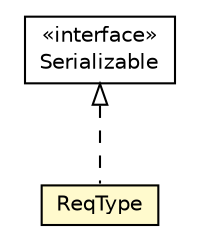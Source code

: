 #!/usr/local/bin/dot
#
# Class diagram 
# Generated by UMLGraph version R5_6-24-gf6e263 (http://www.umlgraph.org/)
#

digraph G {
	edge [fontname="Helvetica",fontsize=10,labelfontname="Helvetica",labelfontsize=10];
	node [fontname="Helvetica",fontsize=10,shape=plaintext];
	nodesep=0.25;
	ranksep=0.5;
	// org.universAAL.middleware.managers.deploy.uapp.model.ReqType
	c316881 [label=<<table title="org.universAAL.middleware.managers.deploy.uapp.model.ReqType" border="0" cellborder="1" cellspacing="0" cellpadding="2" port="p" bgcolor="lemonChiffon" href="./ReqType.html">
		<tr><td><table border="0" cellspacing="0" cellpadding="1">
<tr><td align="center" balign="center"> ReqType </td></tr>
		</table></td></tr>
		</table>>, URL="./ReqType.html", fontname="Helvetica", fontcolor="black", fontsize=10.0];
	//org.universAAL.middleware.managers.deploy.uapp.model.ReqType implements java.io.Serializable
	c317442:p -> c316881:p [dir=back,arrowtail=empty,style=dashed];
	// java.io.Serializable
	c317442 [label=<<table title="java.io.Serializable" border="0" cellborder="1" cellspacing="0" cellpadding="2" port="p" href="http://java.sun.com/j2se/1.4.2/docs/api/java/io/Serializable.html">
		<tr><td><table border="0" cellspacing="0" cellpadding="1">
<tr><td align="center" balign="center"> &#171;interface&#187; </td></tr>
<tr><td align="center" balign="center"> Serializable </td></tr>
		</table></td></tr>
		</table>>, URL="http://java.sun.com/j2se/1.4.2/docs/api/java/io/Serializable.html", fontname="Helvetica", fontcolor="black", fontsize=10.0];
}

